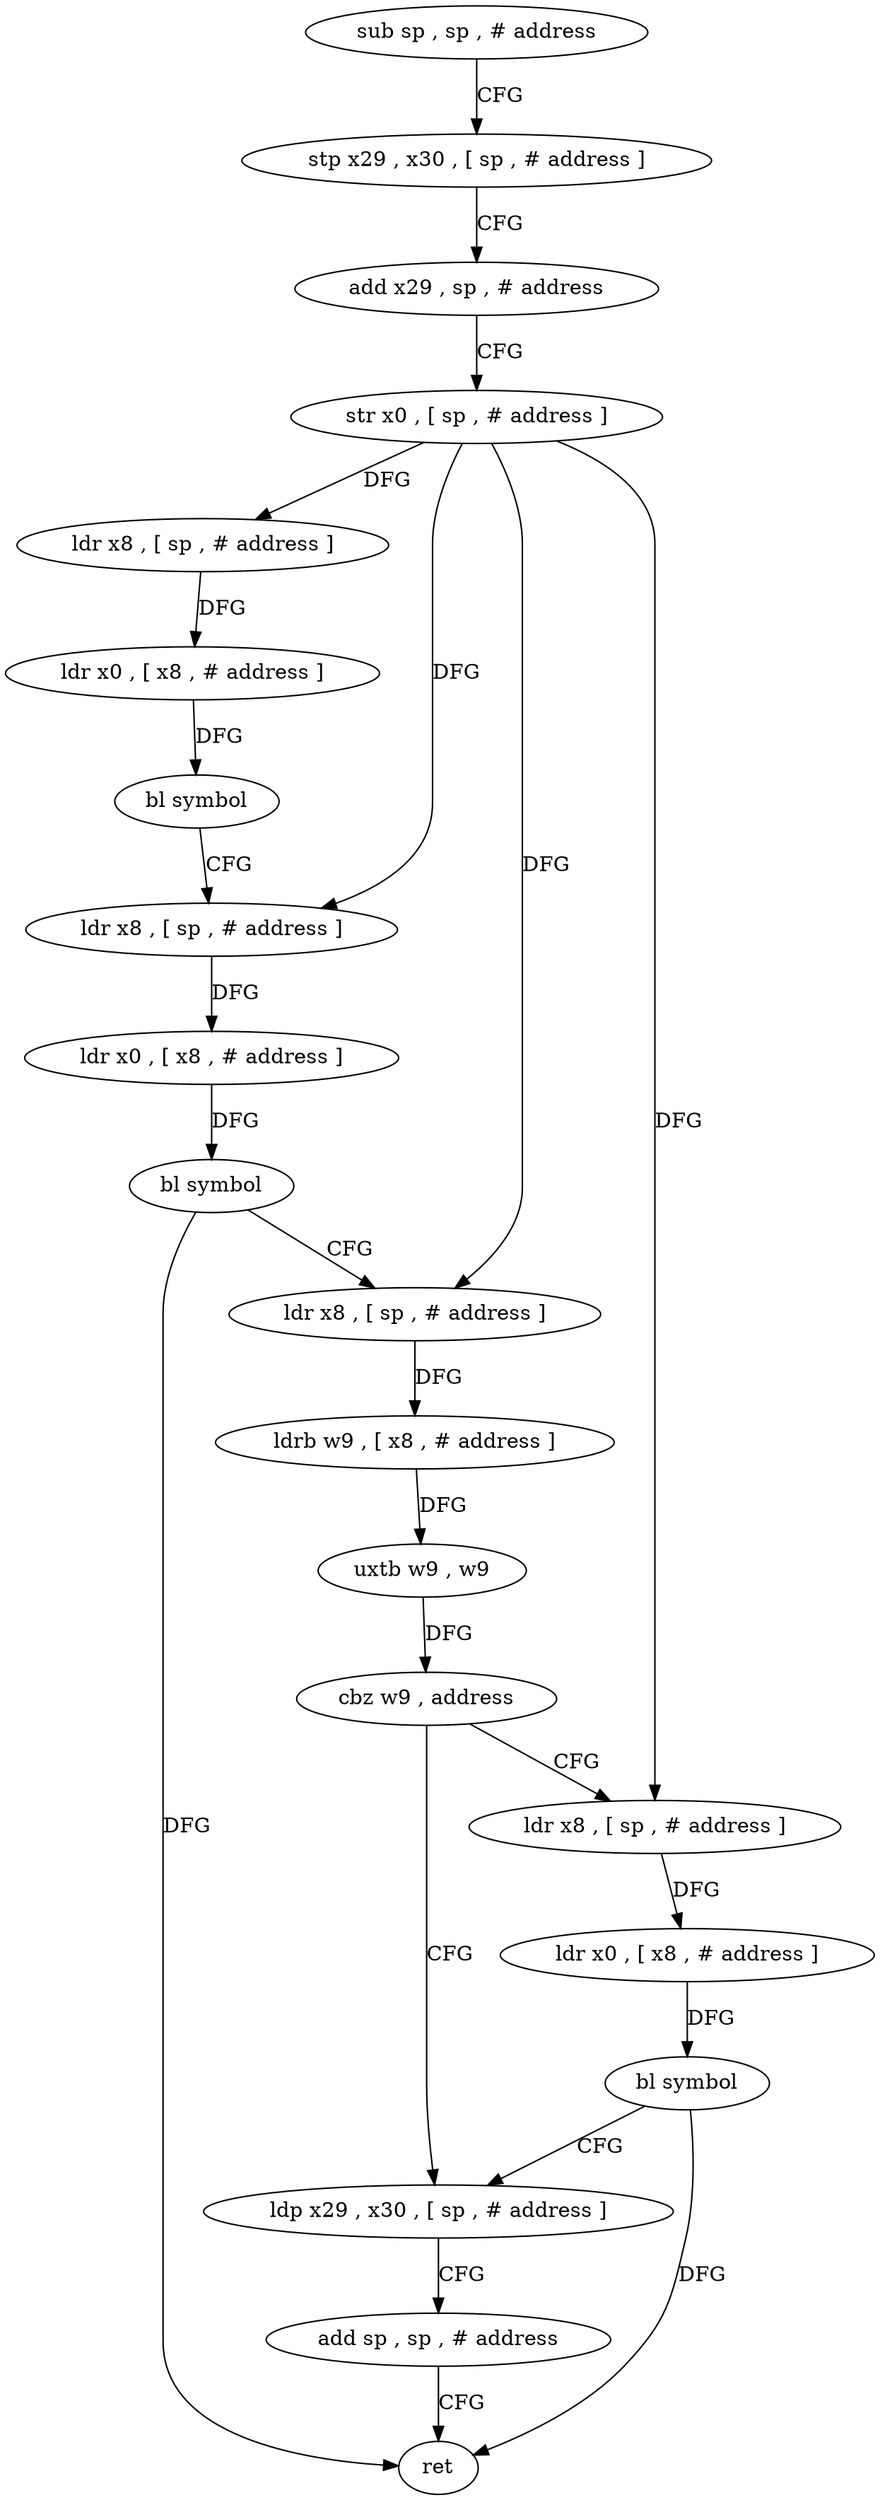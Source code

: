 digraph "func" {
"4238208" [label = "sub sp , sp , # address" ]
"4238212" [label = "stp x29 , x30 , [ sp , # address ]" ]
"4238216" [label = "add x29 , sp , # address" ]
"4238220" [label = "str x0 , [ sp , # address ]" ]
"4238224" [label = "ldr x8 , [ sp , # address ]" ]
"4238228" [label = "ldr x0 , [ x8 , # address ]" ]
"4238232" [label = "bl symbol" ]
"4238236" [label = "ldr x8 , [ sp , # address ]" ]
"4238240" [label = "ldr x0 , [ x8 , # address ]" ]
"4238244" [label = "bl symbol" ]
"4238248" [label = "ldr x8 , [ sp , # address ]" ]
"4238252" [label = "ldrb w9 , [ x8 , # address ]" ]
"4238256" [label = "uxtb w9 , w9" ]
"4238260" [label = "cbz w9 , address" ]
"4238276" [label = "ldp x29 , x30 , [ sp , # address ]" ]
"4238264" [label = "ldr x8 , [ sp , # address ]" ]
"4238280" [label = "add sp , sp , # address" ]
"4238284" [label = "ret" ]
"4238268" [label = "ldr x0 , [ x8 , # address ]" ]
"4238272" [label = "bl symbol" ]
"4238208" -> "4238212" [ label = "CFG" ]
"4238212" -> "4238216" [ label = "CFG" ]
"4238216" -> "4238220" [ label = "CFG" ]
"4238220" -> "4238224" [ label = "DFG" ]
"4238220" -> "4238236" [ label = "DFG" ]
"4238220" -> "4238248" [ label = "DFG" ]
"4238220" -> "4238264" [ label = "DFG" ]
"4238224" -> "4238228" [ label = "DFG" ]
"4238228" -> "4238232" [ label = "DFG" ]
"4238232" -> "4238236" [ label = "CFG" ]
"4238236" -> "4238240" [ label = "DFG" ]
"4238240" -> "4238244" [ label = "DFG" ]
"4238244" -> "4238248" [ label = "CFG" ]
"4238244" -> "4238284" [ label = "DFG" ]
"4238248" -> "4238252" [ label = "DFG" ]
"4238252" -> "4238256" [ label = "DFG" ]
"4238256" -> "4238260" [ label = "DFG" ]
"4238260" -> "4238276" [ label = "CFG" ]
"4238260" -> "4238264" [ label = "CFG" ]
"4238276" -> "4238280" [ label = "CFG" ]
"4238264" -> "4238268" [ label = "DFG" ]
"4238280" -> "4238284" [ label = "CFG" ]
"4238268" -> "4238272" [ label = "DFG" ]
"4238272" -> "4238276" [ label = "CFG" ]
"4238272" -> "4238284" [ label = "DFG" ]
}
